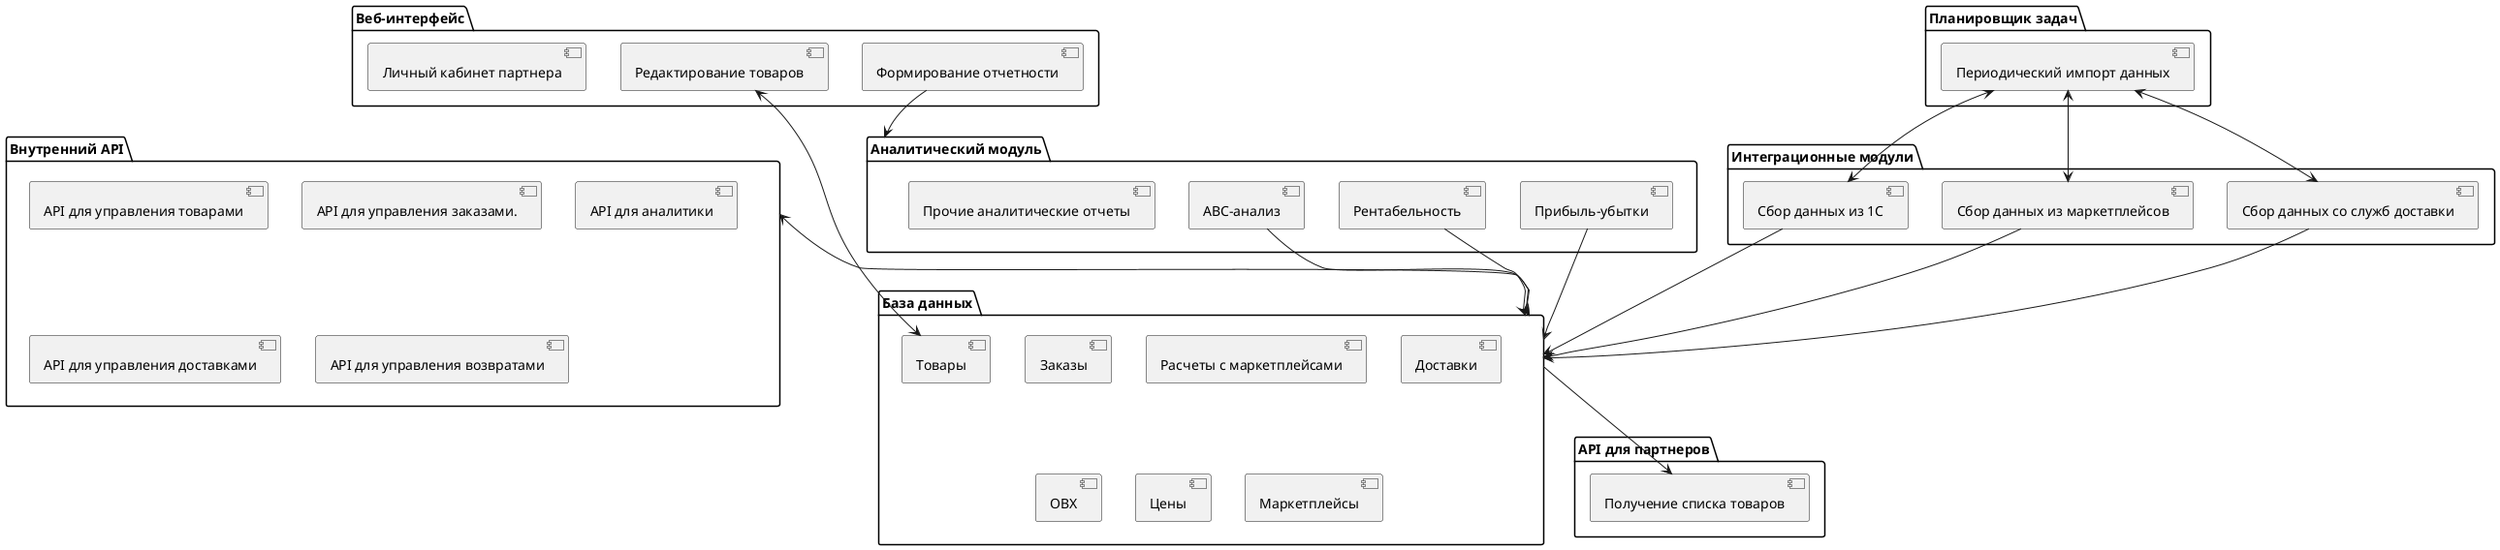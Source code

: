 @startuml Взаимодействие модулей
package "Веб-интерфейс" {
  [Редактирование товаров]
  [Формирование отчетности]
  [Личный кабинет партнера]
}

package "API для партнеров" {
  [Получение списка товаров]
}

package "Внутренний API" {
  [API для управления товарами]
  [API для управления заказами.]
  [API для аналитики]
  [API для управления доставками]
  [API для управления возвратами]
}

package "База данных" {
  [Товары]
  [Заказы]
  [Расчеты с маркетплейсами]
  [Доставки]
  [ОВХ]
  [Цены]
  [Маркетплейсы]
}

package "Интеграционные модули" {
  [Сбор данных из маркетплейсов]
  [Сбор данных из 1С]
  [Сбор данных со служб доставки]
}

package "Аналитический модуль" {
  [Рентабельность]
  [ABC-анализ]
  [Прибыль-убытки]
  [Прочие аналитические отчеты]
}

package "Планировщик задач" {
  [Периодический импорт данных]
}

[Редактирование товаров] <--> [Товары]
[Формирование отчетности] --> [Аналитический модуль]
[База данных] --> [Получение списка товаров]
[Сбор данных из маркетплейсов] --> [База данных]
[Сбор данных из 1С] --> [База данных]
[Сбор данных со служб доставки] --> [База данных]
[Рентабельность]  --> [База данных]
[ABC-анализ] --> [База данных]
[Внутренний API] <--> [База данных]
[База данных] <-- [Прибыль-убытки]
[Периодический импорт данных] <--> [Сбор данных из маркетплейсов]
[Периодический импорт данных] <--> [Сбор данных со служб доставки]
[Периодический импорт данных] <--> [Сбор данных из 1С]
@enduml